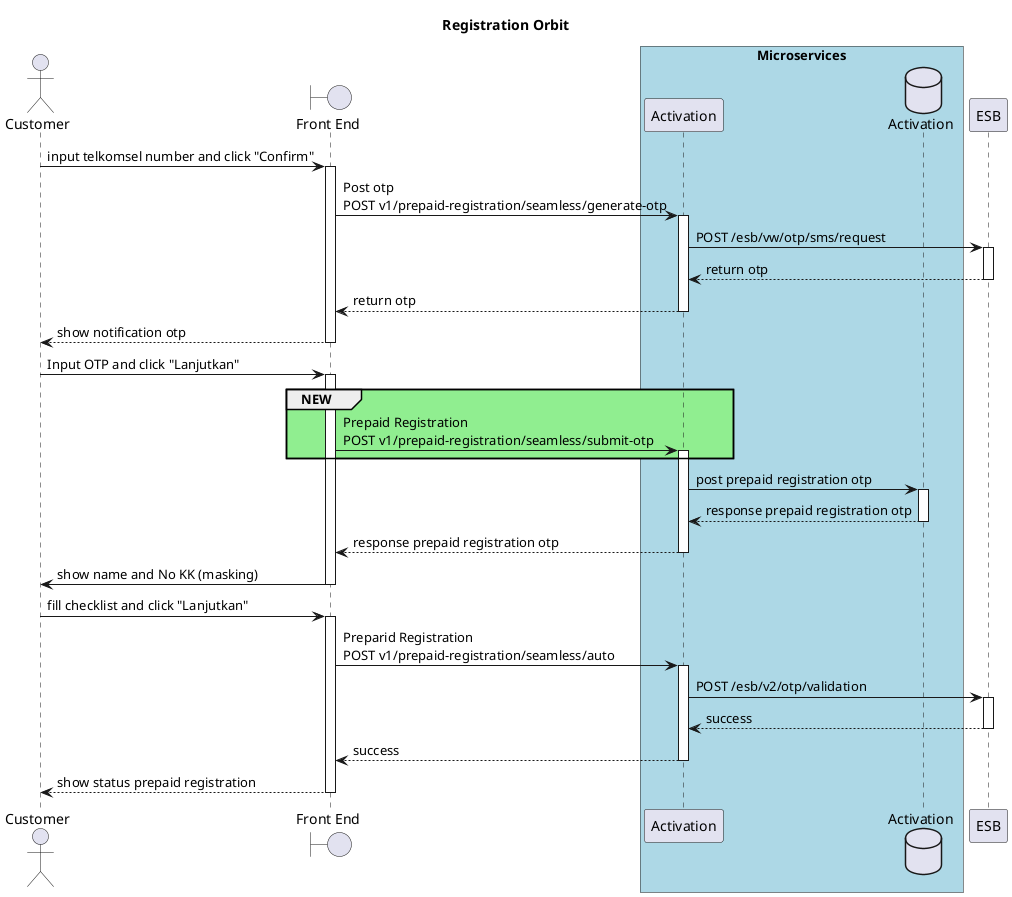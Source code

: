 @startuml OTP
title "Registration Orbit"


actor "Customer" as customer
boundary "Front End" as fe
box "Microservices" #LightBlue
participant "Activation" as MsActivation
database "Activation" as dbMsActivation
end box
participant "ESB" as esb


customer -> fe ++ : input telkomsel number and click "Confirm"
fe -> MsActivation ++ : Post otp \nPOST v1/prepaid-registration/seamless/generate-otp
MsActivation -> esb ++: POST /esb/vw/otp/sms/request
esb --> MsActivation --: return otp
MsActivation --> fe --: return otp
fe --> customer --: show notification otp 

customer -> fe ++: Input OTP and click "Lanjutkan"
group #LightGreen NEW
fe -> MsActivation ++ : Prepaid Registration \nPOST v1/prepaid-registration/seamless/submit-otp
end
MsActivation -> dbMsActivation ++ : post prepaid registration otp
dbMsActivation --> MsActivation -- : response prepaid registration otp
MsActivation --> fe --: response prepaid registration otp
fe -> customer --: show name and No KK (masking)

customer -> fe ++: fill checklist and click "Lanjutkan"
fe -> MsActivation ++ : Preparid Registration \nPOST v1/prepaid-registration/seamless/auto
MsActivation -> esb ++ : POST /esb/v2/otp/validation
esb --> MsActivation -- : success
MsActivation --> fe -- : success
fe --> customer -- : show status prepaid registration
@enduml